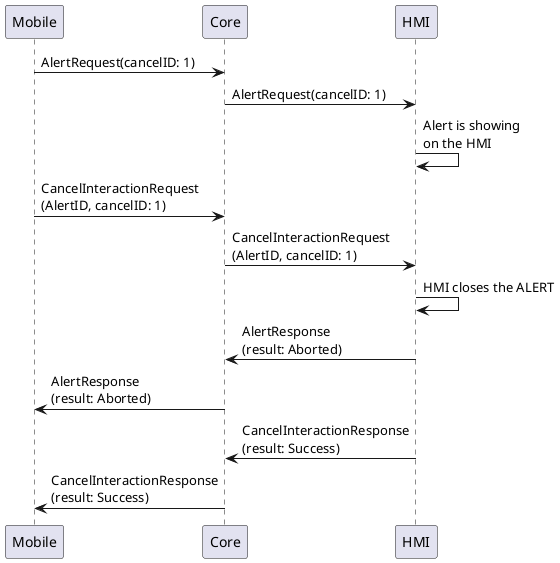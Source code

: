 @startuml

participant Mobile
participant Core
participant HMI

Mobile -> Core : AlertRequest(cancelID: 1)

Core -> HMI : AlertRequest(cancelID: 1)

HMI -> HMI : Alert is showing\non the HMI

Mobile -> Core : CancelInteractionRequest\n(AlertID, cancelID: 1)

Core -> HMI : CancelInteractionRequest\n(AlertID, cancelID: 1)

HMI -> HMI : HMI closes the ALERT

HMI -> Core : AlertResponse\n(result: Aborted)

Core -> Mobile : AlertResponse\n(result: Aborted)

HMI -> Core : CancelInteractionResponse\n(result: Success)

Core -> Mobile : CancelInteractionResponse\n(result: Success)

@enduml
